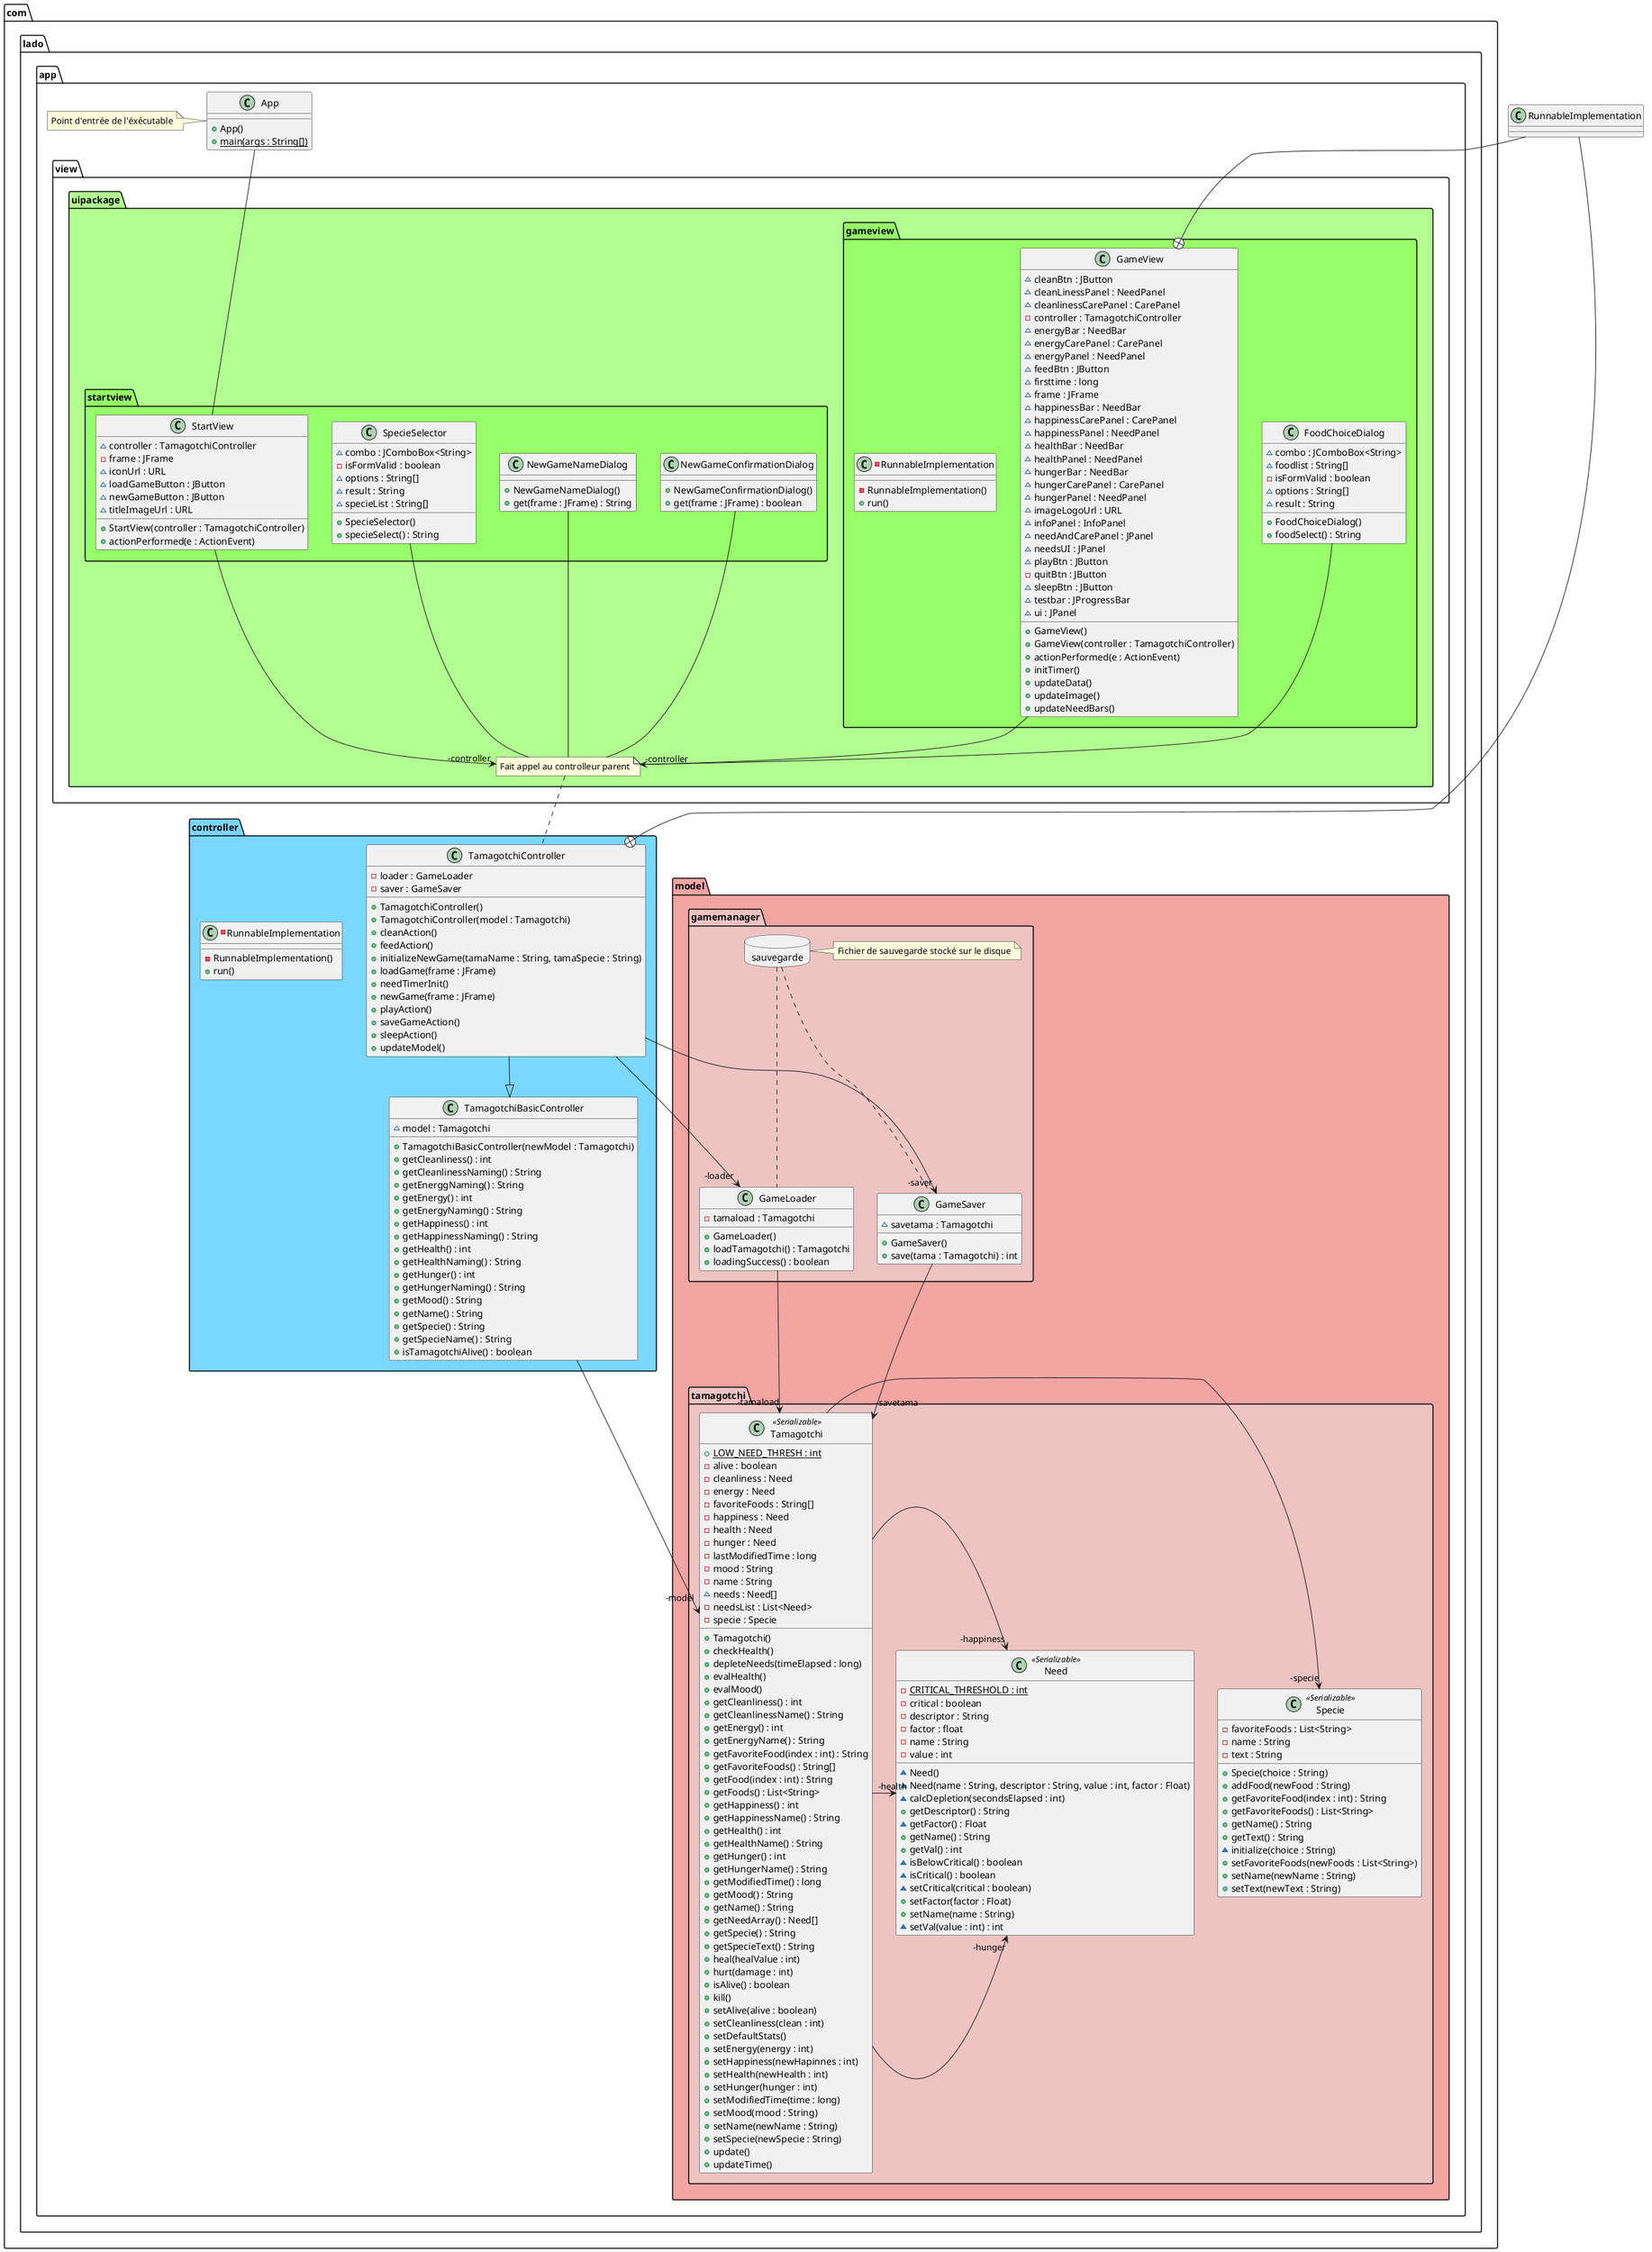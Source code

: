 @startuml class_diagram
package com.lado.app {
  class App {
    + App()
    + main(args : String[]) {static}
  }
  note left: Point d'entrée de l'éxécutable


package controller  #7ad7ff {
  class TamagotchiBasicController {
    ~ model : Tamagotchi
    + TamagotchiBasicController(newModel : Tamagotchi)
    + getCleanliness() : int
    + getCleanlinessNaming() : String
    + getEnerggNaming() : String
    + getEnergy() : int
    + getEnergyNaming() : String
    + getHappiness() : int
    + getHappinessNaming() : String
    + getHealth() : int
    + getHealthNaming() : String
    + getHunger() : int
    + getHungerNaming() : String
    + getMood() : String
    + getName() : String
    + getSpecie() : String
    + getSpecieName() : String
    + isTamagotchiAlive() : boolean
  }
  class TamagotchiController {
    - loader : GameLoader
    - saver : GameSaver
    + TamagotchiController()
    + TamagotchiController(model : Tamagotchi)
    + cleanAction()
    + feedAction()
    + initializeNewGame(tamaName : String, tamaSpecie : String)
    + loadGame(frame : JFrame)
    + needTimerInit()
    + newGame(frame : JFrame)
    + playAction()
    + saveGameAction()
    + sleepAction()
    + updateModel()
  }
  -class RunnableImplementation {
    - RunnableImplementation()
    + run()
  }
}
package view.uipackage #b2ff91{
note "Fait appel au controlleur parent" as NOTE_CONTROLLER



package startview  #96ff69{
  class NewGameConfirmationDialog {
    + NewGameConfirmationDialog()
    + get(frame : JFrame) : boolean
  }
  
  NewGameConfirmationDialog - NOTE_CONTROLLER
  class NewGameNameDialog {
    + NewGameNameDialog()
    + get(frame : JFrame) : String
  }
  NewGameNameDialog - NOTE_CONTROLLER
  class SpecieSelector {
    ~ combo : JComboBox<String>
    - isFormValid : boolean
    ~ options : String[]
    ~ result : String
    ~ specieList : String[]
    + SpecieSelector()
    + specieSelect() : String
  }
  SpecieSelector - NOTE_CONTROLLER
  class StartView {
    ~ controller : TamagotchiController
    - frame : JFrame
    ~ iconUrl : URL
    ~ loadGameButton : JButton
    ~ newGameButton : JButton
    ~ titleImageUrl : URL
    + StartView(controller : TamagotchiController)
    + actionPerformed(e : ActionEvent)
  }
  StartView -up- App
}
package gameview  #96ff69{
  class FoodChoiceDialog {
    ~ combo : JComboBox<String>
    ~ foodlist : String[]
    - isFormValid : boolean
    ~ options : String[]
    ~ result : String
    + FoodChoiceDialog()
    + foodSelect() : String
  }
  FoodChoiceDialog -- NOTE_CONTROLLER
  class GameView {
    ~ cleanBtn : JButton
    ~ cleanLinessPanel : NeedPanel
    ~ cleanlinessCarePanel : CarePanel
    - controller : TamagotchiController
    ~ energyBar : NeedBar
    ~ energyCarePanel : CarePanel
    ~ energyPanel : NeedPanel
    ~ feedBtn : JButton
    ~ firsttime : long
    ~ frame : JFrame
    ~ happinessBar : NeedBar
    ~ happinessCarePanel : CarePanel
    ~ happinessPanel : NeedPanel
    ~ healthBar : NeedBar
    ~ healthPanel : NeedPanel
    ~ hungerBar : NeedBar
    ~ hungerCarePanel : CarePanel
    ~ hungerPanel : NeedPanel
    ~ imageLogoUrl : URL
    ~ infoPanel : InfoPanel
    ~ needAndCarePanel : JPanel
    ~ needsUI : JPanel
    ~ playBtn : JButton
    - quitBtn : JButton
    ~ sleepBtn : JButton
    ~ testbar : JProgressBar
    ~ ui : JPanel
    + GameView()
    + GameView(controller : TamagotchiController)
    + actionPerformed(e : ActionEvent)
    + initTimer()
    + updateData()
    + updateImage()
    + updateNeedBars()
  }
  -class RunnableImplementation {
    - RunnableImplementation()
    + run()
  }
}

}
package model #f2a5a2
{
package tamagotchi #edc4c2 {
  class Need <<Serializable>>{
    - CRITICAL_THRESHOLD : int {static}
    - critical : boolean
    - descriptor : String
    - factor : float
    - name : String
    - value : int
    ~ Need()
    ~ Need(name : String, descriptor : String, value : int, factor : Float)
    ~ calcDepletion(secondsElapsed : int)
    + getDescriptor() : String
    ~ getFactor() : Float
    + getName() : String
    + getVal() : int
    ~ isBelowCritical() : boolean
    ~ isCritical() : boolean
    ~ setCritical(critical : boolean)
    + setFactor(factor : Float)
    + setName(name : String)
    ~ setVal(value : int) : int
  }
  class Specie  <<Serializable>> {
    - favoriteFoods : List<String>
    - name : String
    - text : String
    + Specie(choice : String)
    + addFood(newFood : String)
    + getFavoriteFood(index : int) : String
    + getFavoriteFoods() : List<String>
    + getName() : String
    + getText() : String
    ~ initialize(choice : String)
    + setFavoriteFoods(newFoods : List<String>)
    + setName(newName : String)
    + setText(newText : String)
  }
  class Tamagotchi  <<Serializable>>{
    + LOW_NEED_THRESH : int {static}
    - alive : boolean
    - cleanliness : Need
    - energy : Need
    - favoriteFoods : String[]
    - happiness : Need
    - health : Need
    - hunger : Need
    - lastModifiedTime : long
    - mood : String
    - name : String
    ~ needs : Need[]
    - needsList : List<Need>
    - specie : Specie
    + Tamagotchi()
    + checkHealth()
    + depleteNeeds(timeElapsed : long)
    + evalHealth()
    + evalMood()
    + getCleanliness() : int
    + getCleanlinessName() : String
    + getEnergy() : int
    + getEnergyName() : String
    + getFavoriteFood(index : int) : String
    + getFavoriteFoods() : String[]
    + getFood(index : int) : String
    + getFoods() : List<String>
    + getHappiness() : int
    + getHappinessName() : String
    + getHealth() : int
    + getHealthName() : String
    + getHunger() : int
    + getHungerName() : String
    + getModifiedTime() : long
    + getMood() : String
    + getName() : String
    + getNeedArray() : Need[]
    + getSpecie() : String
    + getSpecieText() : String
    + heal(healValue : int)
    + hurt(damage : int)
    + isAlive() : boolean
    + kill()
    + setAlive(alive : boolean)
    + setCleanliness(clean : int)
    + setDefaultStats()
    + setEnergy(energy : int)
    + setHappiness(newHapinnes : int)
    + setHealth(newHealth : int)
    + setHunger(hunger : int)
    + setModifiedTime(time : long)
    + setMood(mood : String)
    + setName(newName : String)
    + setSpecie(newSpecie : String)
    + update()
    + updateTime()
  }
}
package gamemanager #edc4c2{
  class GameLoader {
    - tamaload : Tamagotchi
    + GameLoader()
    + loadTamagotchi() : Tamagotchi
    + loadingSuccess() : boolean
  }
  class GameSaver {
    ~ savetama : Tamagotchi
    + GameSaver()
    + save(tama : Tamagotchi) : int
  }
package sauvegarde <<Database>> {

}
sauvegarde .. GameLoader
sauvegarde .. GameSaver
            note right of sauvegarde : Fichier de sauvegarde stocké sur le disque

}
}
}
GameLoader -->  "-tamaload" Tamagotchi
GameSaver -->  "-savetama" Tamagotchi
TamagotchiController -->  "-loader" GameLoader
Tamagotchi -right->  "-specie" Specie
TamagotchiBasicController -->  "-model" Tamagotchi
StartView -->  "-controller" NOTE_CONTROLLER
RunnableImplementation --+ GameView
RunnableImplementation -down-+ TamagotchiController
TamagotchiController -->  "-saver" GameSaver
GameView -->  "-controller" NOTE_CONTROLLER
Tamagotchi -->  "-hunger" Need
Tamagotchi -->  "-health" Need
Tamagotchi -right->  "-happiness" Need
TamagotchiController --|> TamagotchiBasicController 
NOTE_CONTROLLER .. TamagotchiController


@enduml